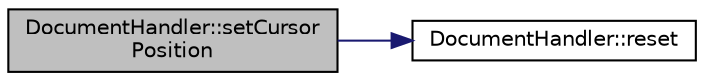 digraph "DocumentHandler::setCursorPosition"
{
 // INTERACTIVE_SVG=YES
 // LATEX_PDF_SIZE
  edge [fontname="Helvetica",fontsize="10",labelfontname="Helvetica",labelfontsize="10"];
  node [fontname="Helvetica",fontsize="10",shape=record];
  rankdir="LR";
  Node125 [label="DocumentHandler::setCursor\lPosition",height=0.2,width=0.4,color="black", fillcolor="grey75", style="filled", fontcolor="black",tooltip=" "];
  Node125 -> Node126 [color="midnightblue",fontsize="10",style="solid",fontname="Helvetica"];
  Node126 [label="DocumentHandler::reset",height=0.2,width=0.4,color="black", fillcolor="white", style="filled",URL="$class_document_handler.html#a25e033ff44a732e87629e80148d4c3ab",tooltip=" "];
}
